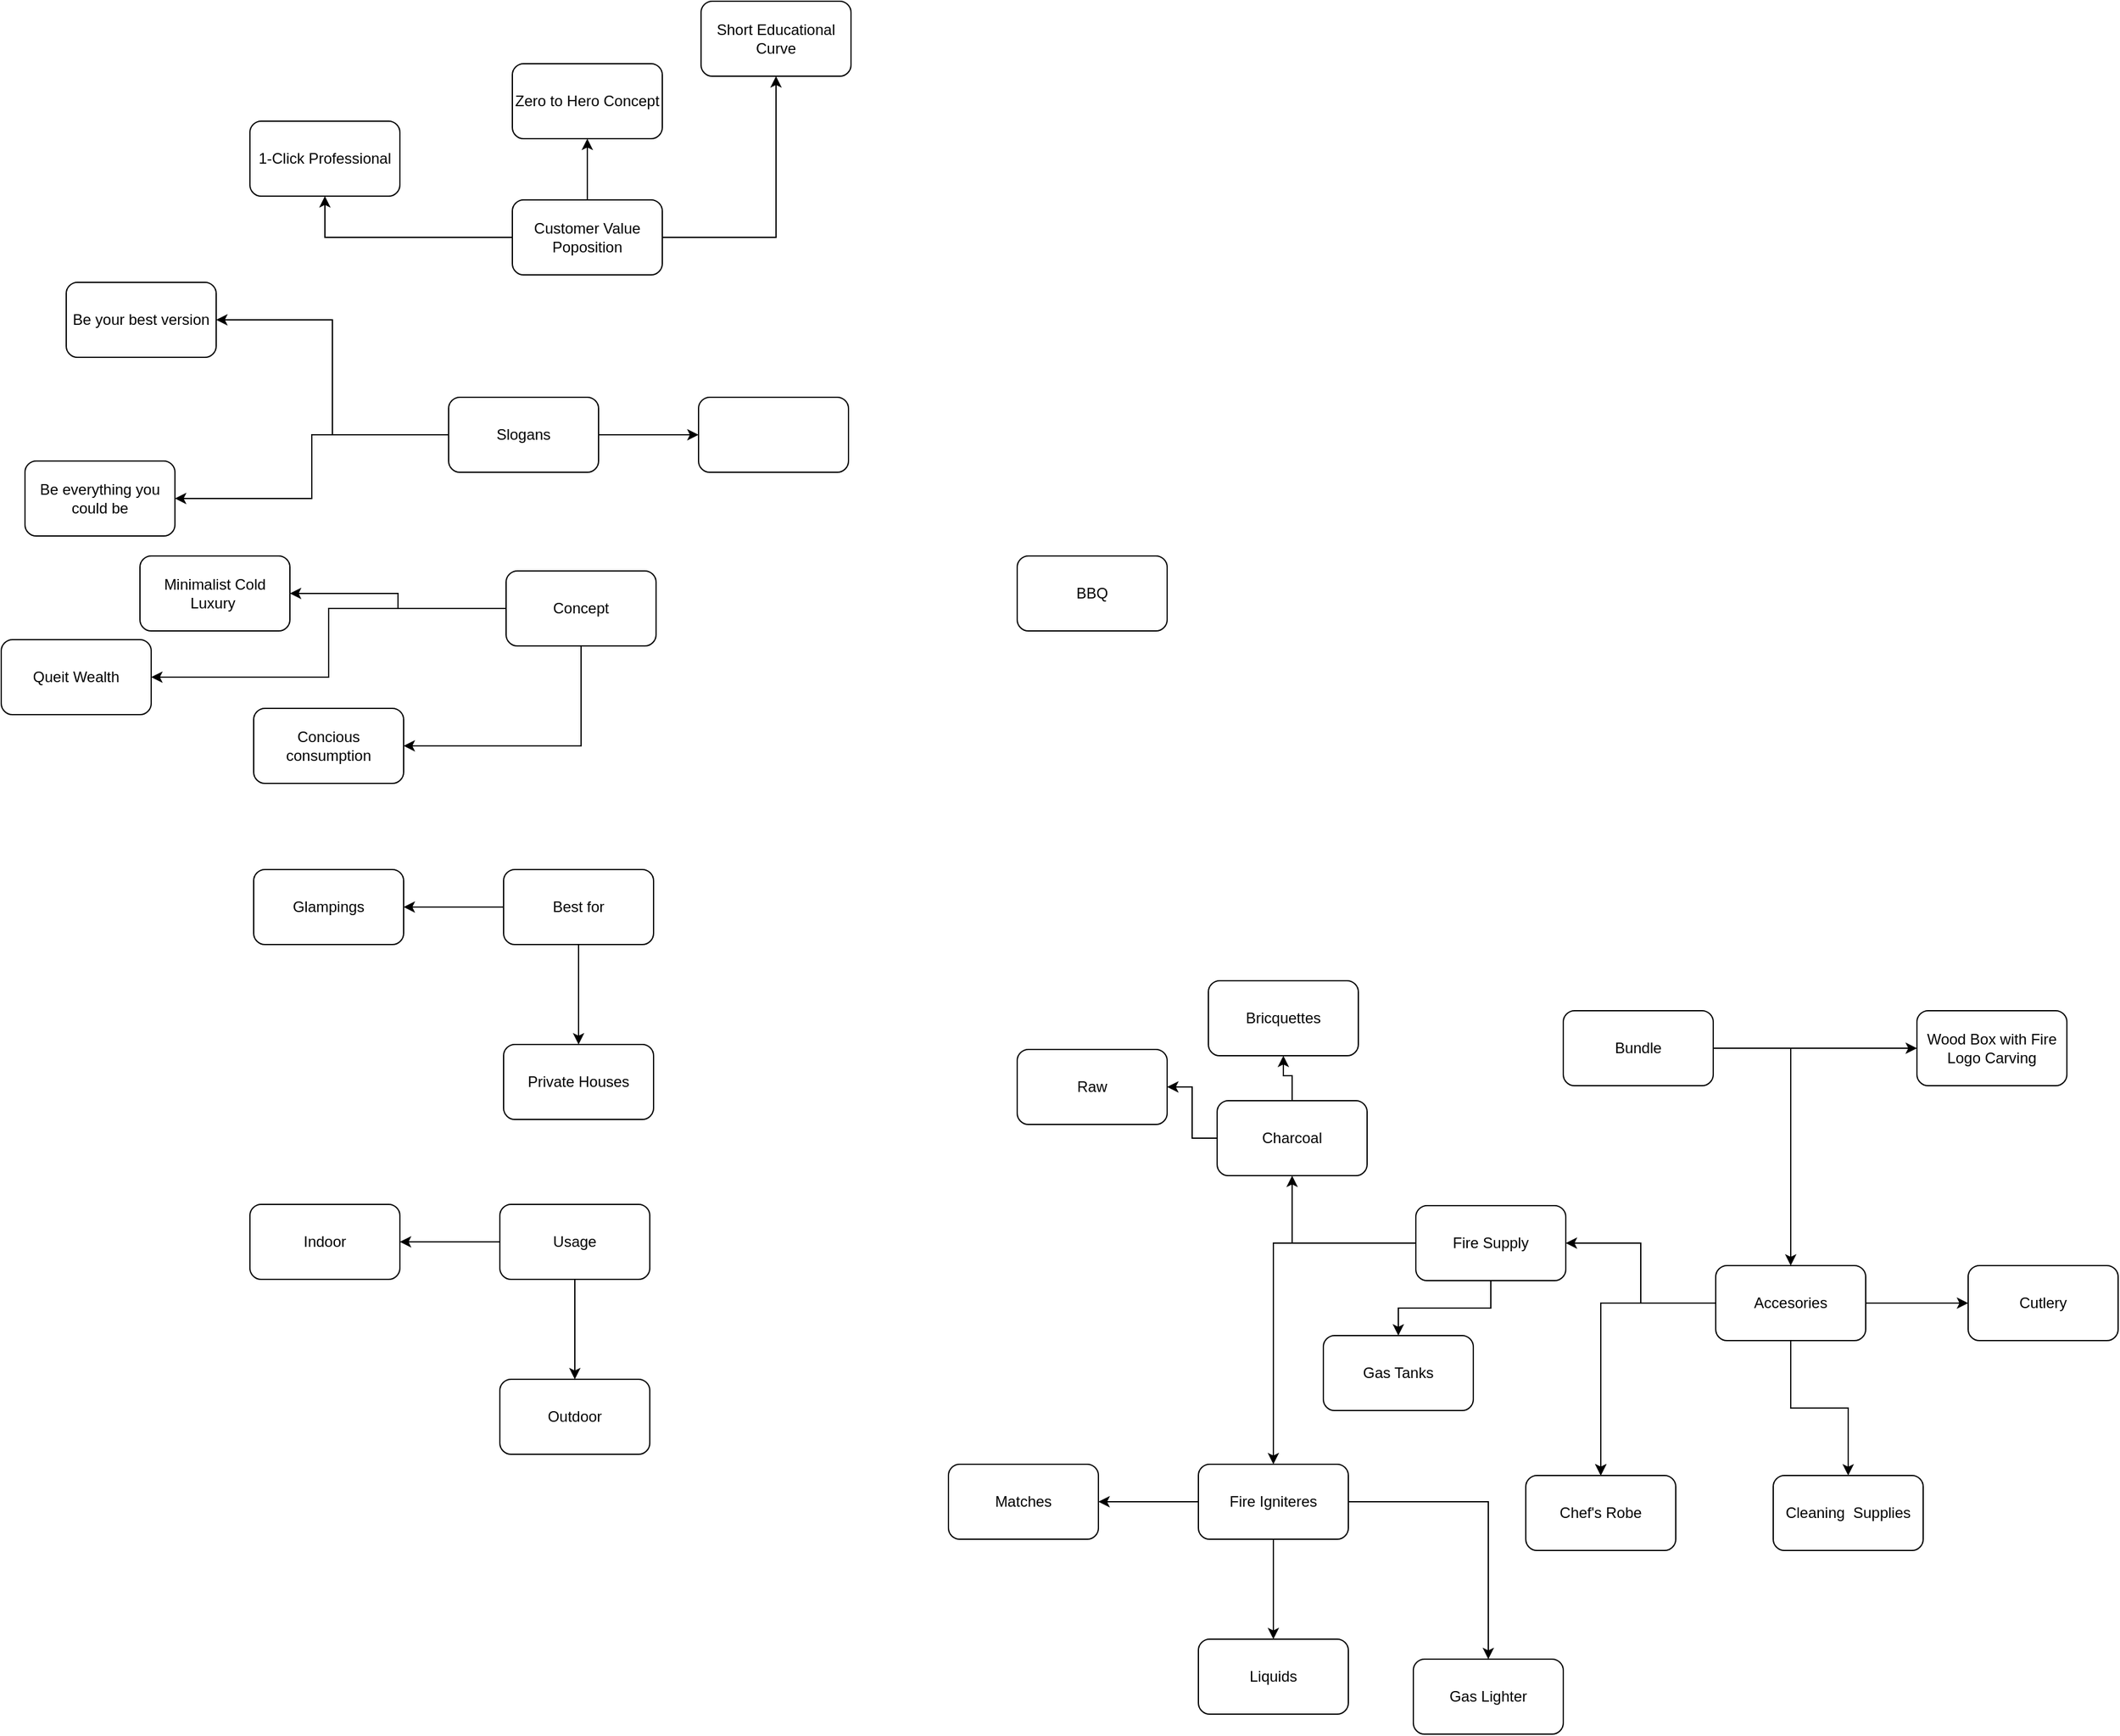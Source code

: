<mxfile border="50" scale="3" compressed="false" locked="false" version="24.7.3" type="github">
  <diagram name="Blank" id="YmL12bMKpDGza6XwsDPr">
    <mxGraphModel dx="2887" dy="878" grid="0" gridSize="10" guides="1" tooltips="1" connect="1" arrows="1" fold="1" page="0" pageScale="1" pageWidth="827" pageHeight="1169" background="none" math="1" shadow="0">
      <root>
        <mxCell id="X5NqExCQtvZxIxQ7pmgY-0" />
        <mxCell id="1" parent="X5NqExCQtvZxIxQ7pmgY-0" />
        <mxCell id="O-yg-Vm8hz5GUzZbZP-_-1" value="BBQ" style="rounded=1;whiteSpace=wrap;html=1;" vertex="1" parent="1">
          <mxGeometry x="-145" y="748" width="120" height="60" as="geometry" />
        </mxCell>
        <mxCell id="O-yg-Vm8hz5GUzZbZP-_-4" value="" style="edgeStyle=orthogonalEdgeStyle;rounded=0;orthogonalLoop=1;jettySize=auto;html=1;" edge="1" parent="1" source="O-yg-Vm8hz5GUzZbZP-_-2" target="O-yg-Vm8hz5GUzZbZP-_-3">
          <mxGeometry relative="1" as="geometry" />
        </mxCell>
        <mxCell id="O-yg-Vm8hz5GUzZbZP-_-6" value="" style="edgeStyle=orthogonalEdgeStyle;rounded=0;orthogonalLoop=1;jettySize=auto;html=1;entryX=1;entryY=0.5;entryDx=0;entryDy=0;exitX=0.5;exitY=1;exitDx=0;exitDy=0;" edge="1" parent="1" source="O-yg-Vm8hz5GUzZbZP-_-2" target="O-yg-Vm8hz5GUzZbZP-_-5">
          <mxGeometry relative="1" as="geometry" />
        </mxCell>
        <mxCell id="O-yg-Vm8hz5GUzZbZP-_-42" value="" style="edgeStyle=orthogonalEdgeStyle;rounded=0;orthogonalLoop=1;jettySize=auto;html=1;" edge="1" parent="1" source="O-yg-Vm8hz5GUzZbZP-_-2" target="O-yg-Vm8hz5GUzZbZP-_-41">
          <mxGeometry relative="1" as="geometry" />
        </mxCell>
        <mxCell id="O-yg-Vm8hz5GUzZbZP-_-2" value="Concept" style="rounded=1;whiteSpace=wrap;html=1;" vertex="1" parent="1">
          <mxGeometry x="-554" y="760" width="120" height="60" as="geometry" />
        </mxCell>
        <mxCell id="O-yg-Vm8hz5GUzZbZP-_-3" value="Minimalist Cold Luxury&amp;nbsp;" style="whiteSpace=wrap;html=1;rounded=1;" vertex="1" parent="1">
          <mxGeometry x="-847" y="748" width="120" height="60" as="geometry" />
        </mxCell>
        <mxCell id="O-yg-Vm8hz5GUzZbZP-_-5" value="Concious consumption" style="whiteSpace=wrap;html=1;rounded=1;" vertex="1" parent="1">
          <mxGeometry x="-756" y="870" width="120" height="60" as="geometry" />
        </mxCell>
        <mxCell id="O-yg-Vm8hz5GUzZbZP-_-9" value="" style="edgeStyle=orthogonalEdgeStyle;rounded=0;orthogonalLoop=1;jettySize=auto;html=1;" edge="1" parent="1" source="O-yg-Vm8hz5GUzZbZP-_-7" target="O-yg-Vm8hz5GUzZbZP-_-8">
          <mxGeometry relative="1" as="geometry" />
        </mxCell>
        <mxCell id="O-yg-Vm8hz5GUzZbZP-_-11" value="" style="edgeStyle=orthogonalEdgeStyle;rounded=0;orthogonalLoop=1;jettySize=auto;html=1;" edge="1" parent="1" source="O-yg-Vm8hz5GUzZbZP-_-7" target="O-yg-Vm8hz5GUzZbZP-_-10">
          <mxGeometry relative="1" as="geometry" />
        </mxCell>
        <mxCell id="O-yg-Vm8hz5GUzZbZP-_-7" value="Best for" style="rounded=1;whiteSpace=wrap;html=1;" vertex="1" parent="1">
          <mxGeometry x="-556" y="999" width="120" height="60" as="geometry" />
        </mxCell>
        <mxCell id="O-yg-Vm8hz5GUzZbZP-_-8" value="Glampings" style="whiteSpace=wrap;html=1;rounded=1;" vertex="1" parent="1">
          <mxGeometry x="-756" y="999" width="120" height="60" as="geometry" />
        </mxCell>
        <mxCell id="O-yg-Vm8hz5GUzZbZP-_-10" value="Private Houses" style="whiteSpace=wrap;html=1;rounded=1;" vertex="1" parent="1">
          <mxGeometry x="-556" y="1139" width="120" height="60" as="geometry" />
        </mxCell>
        <mxCell id="O-yg-Vm8hz5GUzZbZP-_-14" value="" style="edgeStyle=orthogonalEdgeStyle;rounded=0;orthogonalLoop=1;jettySize=auto;html=1;" edge="1" parent="1" source="O-yg-Vm8hz5GUzZbZP-_-12" target="O-yg-Vm8hz5GUzZbZP-_-13">
          <mxGeometry relative="1" as="geometry" />
        </mxCell>
        <mxCell id="O-yg-Vm8hz5GUzZbZP-_-16" value="" style="edgeStyle=orthogonalEdgeStyle;rounded=0;orthogonalLoop=1;jettySize=auto;html=1;" edge="1" parent="1" source="O-yg-Vm8hz5GUzZbZP-_-12" target="O-yg-Vm8hz5GUzZbZP-_-15">
          <mxGeometry relative="1" as="geometry" />
        </mxCell>
        <mxCell id="O-yg-Vm8hz5GUzZbZP-_-12" value="Usage" style="rounded=1;whiteSpace=wrap;html=1;" vertex="1" parent="1">
          <mxGeometry x="-559" y="1267" width="120" height="60" as="geometry" />
        </mxCell>
        <mxCell id="O-yg-Vm8hz5GUzZbZP-_-13" value="Indoor" style="whiteSpace=wrap;html=1;rounded=1;" vertex="1" parent="1">
          <mxGeometry x="-759" y="1267" width="120" height="60" as="geometry" />
        </mxCell>
        <mxCell id="O-yg-Vm8hz5GUzZbZP-_-15" value="Outdoor" style="whiteSpace=wrap;html=1;rounded=1;" vertex="1" parent="1">
          <mxGeometry x="-559" y="1407" width="120" height="60" as="geometry" />
        </mxCell>
        <mxCell id="O-yg-Vm8hz5GUzZbZP-_-19" value="" style="edgeStyle=orthogonalEdgeStyle;rounded=0;orthogonalLoop=1;jettySize=auto;html=1;" edge="1" parent="1" source="O-yg-Vm8hz5GUzZbZP-_-17" target="O-yg-Vm8hz5GUzZbZP-_-18">
          <mxGeometry relative="1" as="geometry" />
        </mxCell>
        <mxCell id="O-yg-Vm8hz5GUzZbZP-_-21" value="" style="edgeStyle=orthogonalEdgeStyle;rounded=0;orthogonalLoop=1;jettySize=auto;html=1;exitX=1;exitY=0.5;exitDx=0;exitDy=0;entryX=0;entryY=0.5;entryDx=0;entryDy=0;" edge="1" parent="1" source="O-yg-Vm8hz5GUzZbZP-_-29" target="O-yg-Vm8hz5GUzZbZP-_-20">
          <mxGeometry relative="1" as="geometry" />
        </mxCell>
        <mxCell id="O-yg-Vm8hz5GUzZbZP-_-30" value="" style="edgeStyle=orthogonalEdgeStyle;rounded=0;orthogonalLoop=1;jettySize=auto;html=1;" edge="1" parent="1" source="O-yg-Vm8hz5GUzZbZP-_-17" target="O-yg-Vm8hz5GUzZbZP-_-29">
          <mxGeometry relative="1" as="geometry" />
        </mxCell>
        <mxCell id="O-yg-Vm8hz5GUzZbZP-_-17" value="Bundle" style="rounded=1;whiteSpace=wrap;html=1;" vertex="1" parent="1">
          <mxGeometry x="292" y="1112" width="120" height="60" as="geometry" />
        </mxCell>
        <mxCell id="O-yg-Vm8hz5GUzZbZP-_-18" value="Wood Box with Fire Logo Carving" style="whiteSpace=wrap;html=1;rounded=1;" vertex="1" parent="1">
          <mxGeometry x="575" y="1112" width="120" height="60" as="geometry" />
        </mxCell>
        <mxCell id="O-yg-Vm8hz5GUzZbZP-_-20" value="Cutlery" style="whiteSpace=wrap;html=1;rounded=1;" vertex="1" parent="1">
          <mxGeometry x="616" y="1316" width="120" height="60" as="geometry" />
        </mxCell>
        <mxCell id="O-yg-Vm8hz5GUzZbZP-_-24" value="" style="edgeStyle=orthogonalEdgeStyle;rounded=0;orthogonalLoop=1;jettySize=auto;html=1;" edge="1" parent="1" source="O-yg-Vm8hz5GUzZbZP-_-22" target="O-yg-Vm8hz5GUzZbZP-_-23">
          <mxGeometry relative="1" as="geometry" />
        </mxCell>
        <mxCell id="O-yg-Vm8hz5GUzZbZP-_-26" value="" style="edgeStyle=orthogonalEdgeStyle;rounded=0;orthogonalLoop=1;jettySize=auto;html=1;" edge="1" parent="1" source="O-yg-Vm8hz5GUzZbZP-_-22" target="O-yg-Vm8hz5GUzZbZP-_-25">
          <mxGeometry relative="1" as="geometry" />
        </mxCell>
        <mxCell id="O-yg-Vm8hz5GUzZbZP-_-28" value="" style="edgeStyle=orthogonalEdgeStyle;rounded=0;orthogonalLoop=1;jettySize=auto;html=1;" edge="1" parent="1" source="O-yg-Vm8hz5GUzZbZP-_-22" target="O-yg-Vm8hz5GUzZbZP-_-27">
          <mxGeometry relative="1" as="geometry" />
        </mxCell>
        <mxCell id="O-yg-Vm8hz5GUzZbZP-_-22" value="Customer Value Poposition" style="rounded=1;whiteSpace=wrap;html=1;" vertex="1" parent="1">
          <mxGeometry x="-549" y="463" width="120" height="60" as="geometry" />
        </mxCell>
        <mxCell id="O-yg-Vm8hz5GUzZbZP-_-23" value="1-Click Professional" style="whiteSpace=wrap;html=1;rounded=1;" vertex="1" parent="1">
          <mxGeometry x="-759" y="400" width="120" height="60" as="geometry" />
        </mxCell>
        <mxCell id="O-yg-Vm8hz5GUzZbZP-_-25" value="Zero to Hero Concept" style="whiteSpace=wrap;html=1;rounded=1;" vertex="1" parent="1">
          <mxGeometry x="-549" y="354" width="120" height="60" as="geometry" />
        </mxCell>
        <mxCell id="O-yg-Vm8hz5GUzZbZP-_-27" value="Short Educational Curve" style="whiteSpace=wrap;html=1;rounded=1;" vertex="1" parent="1">
          <mxGeometry x="-398" y="304" width="120" height="60" as="geometry" />
        </mxCell>
        <mxCell id="O-yg-Vm8hz5GUzZbZP-_-32" value="" style="edgeStyle=orthogonalEdgeStyle;rounded=0;orthogonalLoop=1;jettySize=auto;html=1;" edge="1" parent="1" source="O-yg-Vm8hz5GUzZbZP-_-29" target="O-yg-Vm8hz5GUzZbZP-_-31">
          <mxGeometry relative="1" as="geometry" />
        </mxCell>
        <mxCell id="O-yg-Vm8hz5GUzZbZP-_-43" value="" style="edgeStyle=orthogonalEdgeStyle;rounded=0;orthogonalLoop=1;jettySize=auto;html=1;" edge="1" parent="1" source="O-yg-Vm8hz5GUzZbZP-_-29" target="O-yg-Vm8hz5GUzZbZP-_-31">
          <mxGeometry relative="1" as="geometry" />
        </mxCell>
        <mxCell id="O-yg-Vm8hz5GUzZbZP-_-45" value="" style="edgeStyle=orthogonalEdgeStyle;rounded=0;orthogonalLoop=1;jettySize=auto;html=1;" edge="1" parent="1" source="O-yg-Vm8hz5GUzZbZP-_-29" target="O-yg-Vm8hz5GUzZbZP-_-44">
          <mxGeometry relative="1" as="geometry" />
        </mxCell>
        <mxCell id="O-yg-Vm8hz5GUzZbZP-_-47" value="" style="edgeStyle=orthogonalEdgeStyle;rounded=0;orthogonalLoop=1;jettySize=auto;html=1;exitX=0;exitY=0.5;exitDx=0;exitDy=0;" edge="1" parent="1" source="O-yg-Vm8hz5GUzZbZP-_-52" target="O-yg-Vm8hz5GUzZbZP-_-46">
          <mxGeometry relative="1" as="geometry" />
        </mxCell>
        <mxCell id="O-yg-Vm8hz5GUzZbZP-_-53" value="" style="edgeStyle=orthogonalEdgeStyle;rounded=0;orthogonalLoop=1;jettySize=auto;html=1;" edge="1" parent="1" source="O-yg-Vm8hz5GUzZbZP-_-29" target="O-yg-Vm8hz5GUzZbZP-_-52">
          <mxGeometry relative="1" as="geometry" />
        </mxCell>
        <mxCell id="O-yg-Vm8hz5GUzZbZP-_-29" value="Accesories" style="whiteSpace=wrap;html=1;rounded=1;" vertex="1" parent="1">
          <mxGeometry x="414" y="1316" width="120" height="60" as="geometry" />
        </mxCell>
        <mxCell id="O-yg-Vm8hz5GUzZbZP-_-31" value="Chef&#39;s Robe" style="whiteSpace=wrap;html=1;rounded=1;" vertex="1" parent="1">
          <mxGeometry x="262" y="1484" width="120" height="60" as="geometry" />
        </mxCell>
        <mxCell id="O-yg-Vm8hz5GUzZbZP-_-35" value="" style="edgeStyle=orthogonalEdgeStyle;rounded=0;orthogonalLoop=1;jettySize=auto;html=1;" edge="1" parent="1" source="O-yg-Vm8hz5GUzZbZP-_-33" target="O-yg-Vm8hz5GUzZbZP-_-34">
          <mxGeometry relative="1" as="geometry" />
        </mxCell>
        <mxCell id="O-yg-Vm8hz5GUzZbZP-_-38" value="" style="edgeStyle=orthogonalEdgeStyle;rounded=0;orthogonalLoop=1;jettySize=auto;html=1;entryX=1;entryY=0.5;entryDx=0;entryDy=0;" edge="1" parent="1" source="O-yg-Vm8hz5GUzZbZP-_-33" target="O-yg-Vm8hz5GUzZbZP-_-37">
          <mxGeometry relative="1" as="geometry" />
        </mxCell>
        <mxCell id="O-yg-Vm8hz5GUzZbZP-_-40" value="" style="edgeStyle=orthogonalEdgeStyle;rounded=0;orthogonalLoop=1;jettySize=auto;html=1;" edge="1" parent="1" source="O-yg-Vm8hz5GUzZbZP-_-33" target="O-yg-Vm8hz5GUzZbZP-_-39">
          <mxGeometry relative="1" as="geometry" />
        </mxCell>
        <mxCell id="O-yg-Vm8hz5GUzZbZP-_-33" value="Slogans" style="rounded=1;whiteSpace=wrap;html=1;" vertex="1" parent="1">
          <mxGeometry x="-600" y="621" width="120" height="60" as="geometry" />
        </mxCell>
        <mxCell id="O-yg-Vm8hz5GUzZbZP-_-34" value="Be everything you could be" style="whiteSpace=wrap;html=1;rounded=1;" vertex="1" parent="1">
          <mxGeometry x="-939" y="672" width="120" height="60" as="geometry" />
        </mxCell>
        <mxCell id="O-yg-Vm8hz5GUzZbZP-_-37" value="Be your best version" style="whiteSpace=wrap;html=1;rounded=1;" vertex="1" parent="1">
          <mxGeometry x="-906" y="529" width="120" height="60" as="geometry" />
        </mxCell>
        <mxCell id="O-yg-Vm8hz5GUzZbZP-_-39" value="" style="whiteSpace=wrap;html=1;rounded=1;" vertex="1" parent="1">
          <mxGeometry x="-400" y="621" width="120" height="60" as="geometry" />
        </mxCell>
        <mxCell id="O-yg-Vm8hz5GUzZbZP-_-41" value="Queit Wealth" style="whiteSpace=wrap;html=1;rounded=1;" vertex="1" parent="1">
          <mxGeometry x="-958" y="815" width="120" height="60" as="geometry" />
        </mxCell>
        <mxCell id="O-yg-Vm8hz5GUzZbZP-_-44" value="Cleaning&amp;nbsp; Supplies" style="whiteSpace=wrap;html=1;rounded=1;" vertex="1" parent="1">
          <mxGeometry x="460" y="1484" width="120" height="60" as="geometry" />
        </mxCell>
        <mxCell id="O-yg-Vm8hz5GUzZbZP-_-49" value="" style="edgeStyle=orthogonalEdgeStyle;rounded=0;orthogonalLoop=1;jettySize=auto;html=1;" edge="1" parent="1" source="O-yg-Vm8hz5GUzZbZP-_-46" target="O-yg-Vm8hz5GUzZbZP-_-48">
          <mxGeometry relative="1" as="geometry" />
        </mxCell>
        <mxCell id="O-yg-Vm8hz5GUzZbZP-_-51" value="" style="edgeStyle=orthogonalEdgeStyle;rounded=0;orthogonalLoop=1;jettySize=auto;html=1;" edge="1" parent="1" source="O-yg-Vm8hz5GUzZbZP-_-46" target="O-yg-Vm8hz5GUzZbZP-_-50">
          <mxGeometry relative="1" as="geometry" />
        </mxCell>
        <mxCell id="O-yg-Vm8hz5GUzZbZP-_-46" value="Charcoal" style="whiteSpace=wrap;html=1;rounded=1;" vertex="1" parent="1">
          <mxGeometry x="15" y="1184" width="120" height="60" as="geometry" />
        </mxCell>
        <mxCell id="O-yg-Vm8hz5GUzZbZP-_-48" value="Raw" style="whiteSpace=wrap;html=1;rounded=1;" vertex="1" parent="1">
          <mxGeometry x="-145" y="1143" width="120" height="60" as="geometry" />
        </mxCell>
        <mxCell id="O-yg-Vm8hz5GUzZbZP-_-50" value="Bricquettes" style="whiteSpace=wrap;html=1;rounded=1;" vertex="1" parent="1">
          <mxGeometry x="8" y="1088" width="120" height="60" as="geometry" />
        </mxCell>
        <mxCell id="O-yg-Vm8hz5GUzZbZP-_-55" value="" style="edgeStyle=orthogonalEdgeStyle;rounded=0;orthogonalLoop=1;jettySize=auto;html=1;" edge="1" parent="1" source="O-yg-Vm8hz5GUzZbZP-_-52" target="O-yg-Vm8hz5GUzZbZP-_-54">
          <mxGeometry relative="1" as="geometry" />
        </mxCell>
        <mxCell id="O-yg-Vm8hz5GUzZbZP-_-57" value="" style="edgeStyle=orthogonalEdgeStyle;rounded=0;orthogonalLoop=1;jettySize=auto;html=1;" edge="1" parent="1" source="O-yg-Vm8hz5GUzZbZP-_-52" target="O-yg-Vm8hz5GUzZbZP-_-56">
          <mxGeometry relative="1" as="geometry" />
        </mxCell>
        <mxCell id="O-yg-Vm8hz5GUzZbZP-_-52" value="Fire Supply" style="whiteSpace=wrap;html=1;rounded=1;" vertex="1" parent="1">
          <mxGeometry x="174" y="1268" width="120" height="60" as="geometry" />
        </mxCell>
        <mxCell id="O-yg-Vm8hz5GUzZbZP-_-54" value="Gas Tanks" style="whiteSpace=wrap;html=1;rounded=1;" vertex="1" parent="1">
          <mxGeometry x="100" y="1372" width="120" height="60" as="geometry" />
        </mxCell>
        <mxCell id="O-yg-Vm8hz5GUzZbZP-_-59" value="" style="edgeStyle=orthogonalEdgeStyle;rounded=0;orthogonalLoop=1;jettySize=auto;html=1;" edge="1" parent="1" source="O-yg-Vm8hz5GUzZbZP-_-56" target="O-yg-Vm8hz5GUzZbZP-_-58">
          <mxGeometry relative="1" as="geometry" />
        </mxCell>
        <mxCell id="O-yg-Vm8hz5GUzZbZP-_-61" value="" style="edgeStyle=orthogonalEdgeStyle;rounded=0;orthogonalLoop=1;jettySize=auto;html=1;" edge="1" parent="1" source="O-yg-Vm8hz5GUzZbZP-_-56" target="O-yg-Vm8hz5GUzZbZP-_-60">
          <mxGeometry relative="1" as="geometry" />
        </mxCell>
        <mxCell id="O-yg-Vm8hz5GUzZbZP-_-63" value="" style="edgeStyle=orthogonalEdgeStyle;rounded=0;orthogonalLoop=1;jettySize=auto;html=1;" edge="1" parent="1" source="O-yg-Vm8hz5GUzZbZP-_-56" target="O-yg-Vm8hz5GUzZbZP-_-62">
          <mxGeometry relative="1" as="geometry" />
        </mxCell>
        <mxCell id="O-yg-Vm8hz5GUzZbZP-_-56" value="Fire Igniteres" style="whiteSpace=wrap;html=1;rounded=1;" vertex="1" parent="1">
          <mxGeometry y="1475" width="120" height="60" as="geometry" />
        </mxCell>
        <mxCell id="O-yg-Vm8hz5GUzZbZP-_-58" value="Matches" style="whiteSpace=wrap;html=1;rounded=1;" vertex="1" parent="1">
          <mxGeometry x="-200" y="1475" width="120" height="60" as="geometry" />
        </mxCell>
        <mxCell id="O-yg-Vm8hz5GUzZbZP-_-60" value="Liquids" style="whiteSpace=wrap;html=1;rounded=1;" vertex="1" parent="1">
          <mxGeometry y="1615" width="120" height="60" as="geometry" />
        </mxCell>
        <mxCell id="O-yg-Vm8hz5GUzZbZP-_-62" value="Gas Lighter" style="whiteSpace=wrap;html=1;rounded=1;" vertex="1" parent="1">
          <mxGeometry x="172" y="1631" width="120" height="60" as="geometry" />
        </mxCell>
      </root>
    </mxGraphModel>
  </diagram>
</mxfile>
